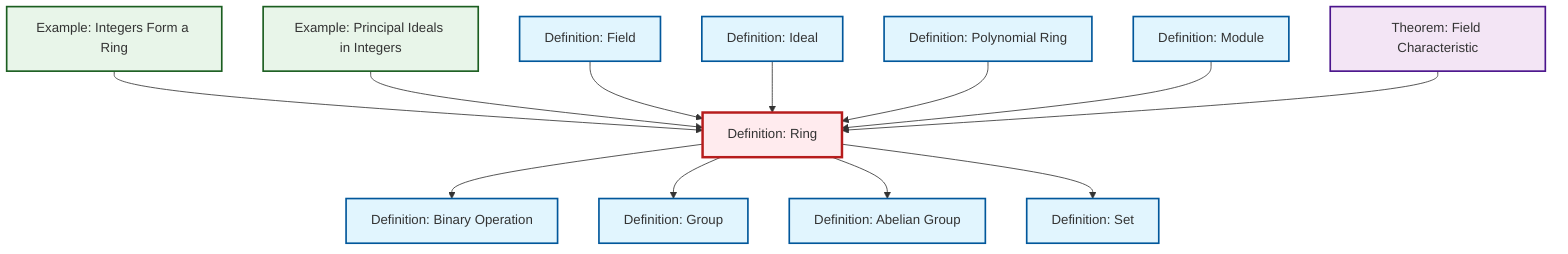 graph TD
    classDef definition fill:#e1f5fe,stroke:#01579b,stroke-width:2px
    classDef theorem fill:#f3e5f5,stroke:#4a148c,stroke-width:2px
    classDef axiom fill:#fff3e0,stroke:#e65100,stroke-width:2px
    classDef example fill:#e8f5e9,stroke:#1b5e20,stroke-width:2px
    classDef current fill:#ffebee,stroke:#b71c1c,stroke-width:3px
    def-ring["Definition: Ring"]:::definition
    def-module["Definition: Module"]:::definition
    def-abelian-group["Definition: Abelian Group"]:::definition
    ex-integers-ring["Example: Integers Form a Ring"]:::example
    def-binary-operation["Definition: Binary Operation"]:::definition
    def-group["Definition: Group"]:::definition
    ex-principal-ideal["Example: Principal Ideals in Integers"]:::example
    def-polynomial-ring["Definition: Polynomial Ring"]:::definition
    thm-field-characteristic["Theorem: Field Characteristic"]:::theorem
    def-field["Definition: Field"]:::definition
    def-set["Definition: Set"]:::definition
    def-ideal["Definition: Ideal"]:::definition
    ex-integers-ring --> def-ring
    ex-principal-ideal --> def-ring
    def-ring --> def-binary-operation
    def-field --> def-ring
    def-ring --> def-group
    def-ring --> def-abelian-group
    def-ideal --> def-ring
    def-ring --> def-set
    def-polynomial-ring --> def-ring
    def-module --> def-ring
    thm-field-characteristic --> def-ring
    class def-ring current